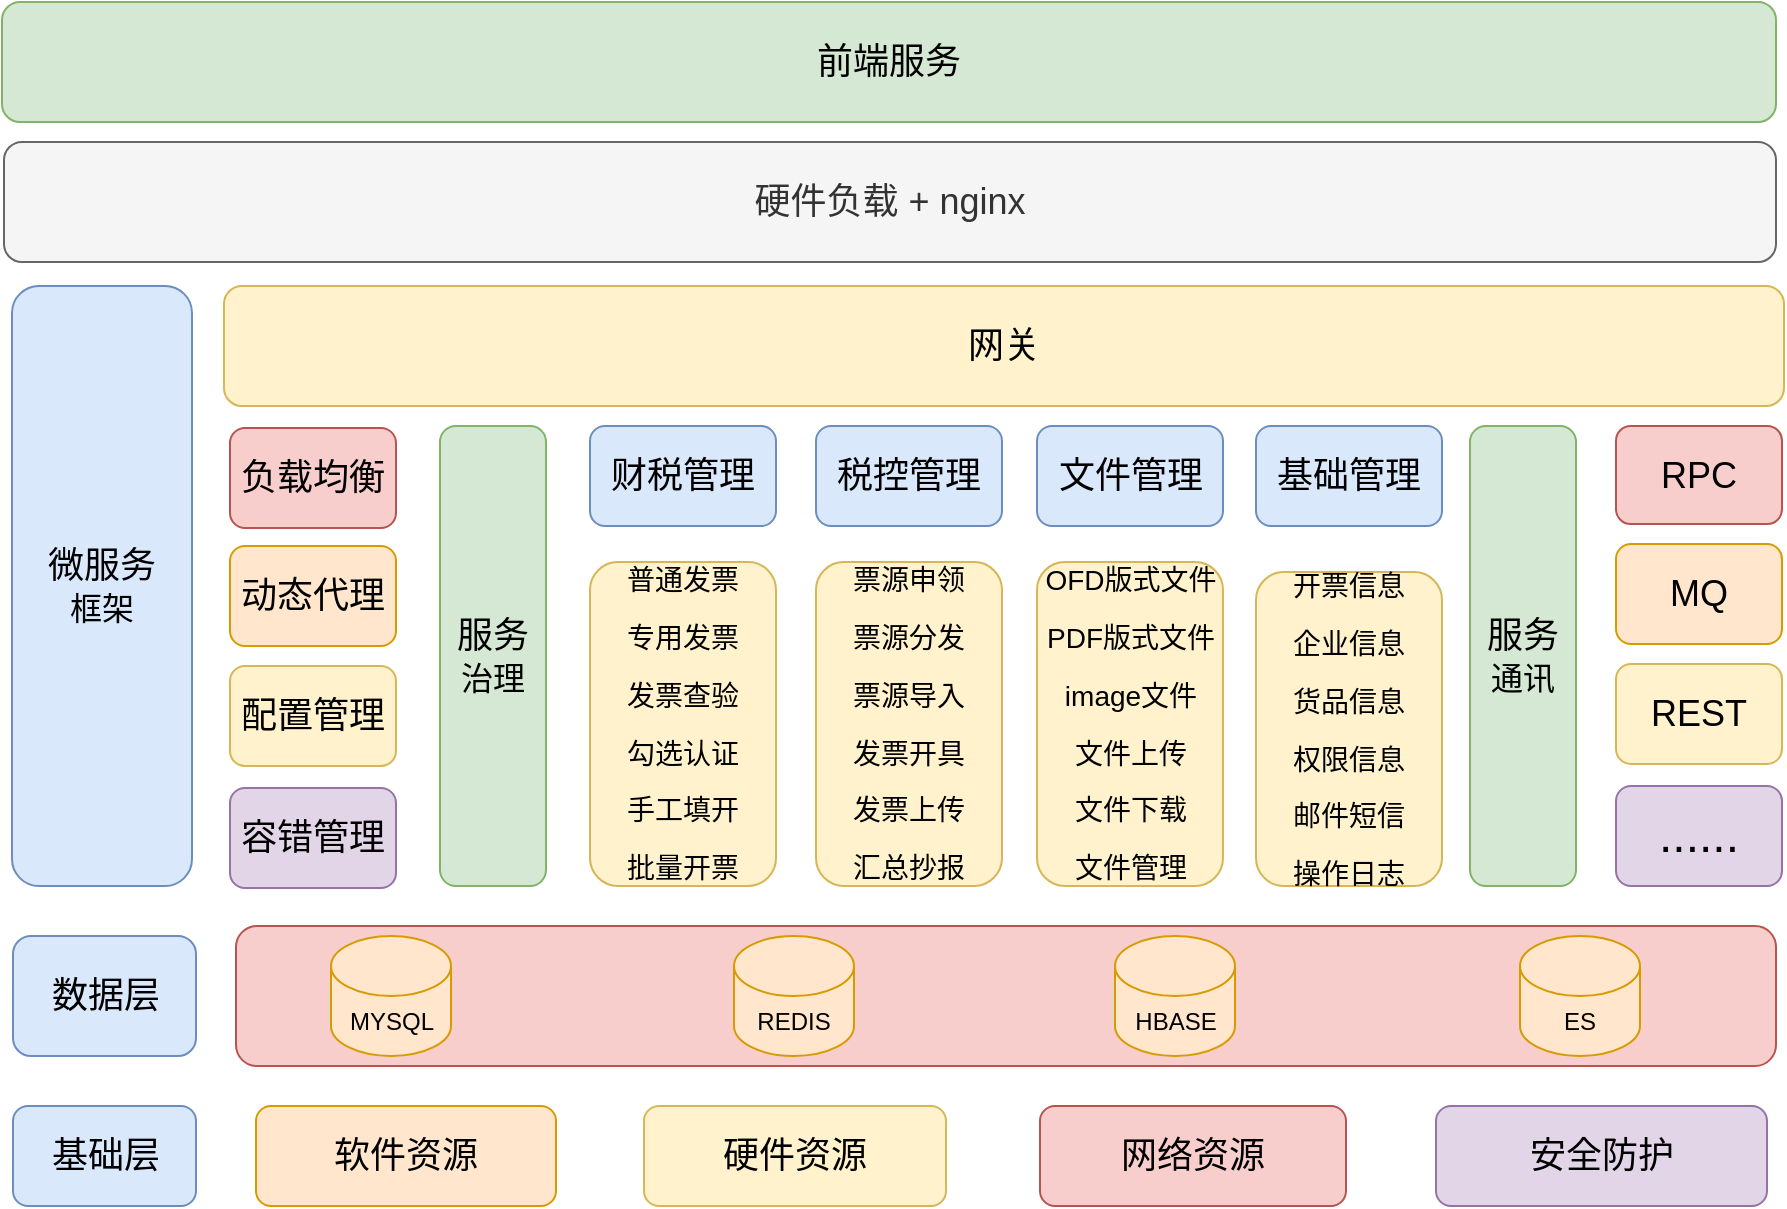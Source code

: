 <mxfile version="14.0.5" type="github">
  <diagram id="C5RBs43oDa-KdzZeNtuy" name="Page-1">
    <mxGraphModel dx="2067" dy="1813" grid="1" gridSize="10" guides="1" tooltips="1" connect="1" arrows="1" fold="1" page="1" pageScale="1" pageWidth="827" pageHeight="1169" math="0" shadow="0">
      <root>
        <mxCell id="WIyWlLk6GJQsqaUBKTNV-0" />
        <mxCell id="WIyWlLk6GJQsqaUBKTNV-1" parent="WIyWlLk6GJQsqaUBKTNV-0" />
        <mxCell id="PK4laHjmgvUQUqiyzo_M-3" value="&lt;font style=&quot;font-size: 18px&quot;&gt;财税管理&lt;/font&gt;" style="rounded=1;whiteSpace=wrap;html=1;fillColor=#dae8fc;strokeColor=#6c8ebf;" vertex="1" parent="WIyWlLk6GJQsqaUBKTNV-1">
          <mxGeometry x="-263" y="130" width="93" height="50" as="geometry" />
        </mxCell>
        <mxCell id="PK4laHjmgvUQUqiyzo_M-4" value="&lt;p&gt;&lt;font style=&quot;font-size: 14px&quot;&gt;普通发票&lt;/font&gt;&lt;/p&gt;&lt;p&gt;&lt;font style=&quot;font-size: 14px&quot;&gt;专用发票&lt;/font&gt;&lt;/p&gt;&lt;p&gt;&lt;font style=&quot;font-size: 14px&quot;&gt;发票查验&lt;/font&gt;&lt;/p&gt;&lt;p&gt;&lt;font style=&quot;font-size: 14px&quot;&gt;勾选认证&lt;/font&gt;&lt;/p&gt;&lt;p&gt;&lt;font style=&quot;font-size: 14px&quot;&gt;手工填开&lt;/font&gt;&lt;/p&gt;&lt;p&gt;&lt;font style=&quot;font-size: 14px&quot;&gt;批量开票&lt;/font&gt;&lt;/p&gt;" style="rounded=1;whiteSpace=wrap;html=1;fillColor=#fff2cc;strokeColor=#d6b656;" vertex="1" parent="WIyWlLk6GJQsqaUBKTNV-1">
          <mxGeometry x="-263" y="198" width="93" height="162" as="geometry" />
        </mxCell>
        <mxCell id="PK4laHjmgvUQUqiyzo_M-9" value="&lt;font style=&quot;font-size: 18px&quot;&gt;税控管理&lt;/font&gt;" style="rounded=1;whiteSpace=wrap;html=1;fillColor=#dae8fc;strokeColor=#6c8ebf;" vertex="1" parent="WIyWlLk6GJQsqaUBKTNV-1">
          <mxGeometry x="-150" y="130" width="93" height="50" as="geometry" />
        </mxCell>
        <mxCell id="PK4laHjmgvUQUqiyzo_M-10" value="&lt;p&gt;&lt;font style=&quot;font-size: 14px&quot;&gt;票源申领&lt;/font&gt;&lt;/p&gt;&lt;p&gt;&lt;font style=&quot;font-size: 14px&quot;&gt;票源分发&lt;/font&gt;&lt;/p&gt;&lt;p&gt;&lt;font style=&quot;font-size: 14px&quot;&gt;票源导入&lt;/font&gt;&lt;/p&gt;&lt;p&gt;&lt;font style=&quot;font-size: 14px&quot;&gt;发票开具&lt;/font&gt;&lt;/p&gt;&lt;p&gt;&lt;font style=&quot;font-size: 14px&quot;&gt;发票上传&lt;/font&gt;&lt;/p&gt;&lt;p&gt;&lt;font style=&quot;font-size: 14px&quot;&gt;汇总抄报&lt;/font&gt;&lt;/p&gt;" style="rounded=1;whiteSpace=wrap;html=1;fillColor=#fff2cc;strokeColor=#d6b656;" vertex="1" parent="WIyWlLk6GJQsqaUBKTNV-1">
          <mxGeometry x="-150" y="198" width="93" height="162" as="geometry" />
        </mxCell>
        <mxCell id="PK4laHjmgvUQUqiyzo_M-12" value="&lt;font style=&quot;font-size: 18px&quot;&gt;基础管理&lt;/font&gt;" style="rounded=1;whiteSpace=wrap;html=1;fillColor=#dae8fc;strokeColor=#6c8ebf;" vertex="1" parent="WIyWlLk6GJQsqaUBKTNV-1">
          <mxGeometry x="70" y="130" width="93" height="50" as="geometry" />
        </mxCell>
        <mxCell id="PK4laHjmgvUQUqiyzo_M-13" value="&lt;p&gt;&lt;font style=&quot;font-size: 14px&quot;&gt;开票信息&lt;/font&gt;&lt;/p&gt;&lt;p&gt;&lt;font style=&quot;font-size: 14px&quot;&gt;企业信息&lt;/font&gt;&lt;/p&gt;&lt;p&gt;&lt;font style=&quot;font-size: 14px&quot;&gt;货品信息&lt;/font&gt;&lt;/p&gt;&lt;p&gt;&lt;font style=&quot;font-size: 14px&quot;&gt;权限信息&lt;/font&gt;&lt;/p&gt;&lt;p&gt;&lt;font style=&quot;font-size: 14px&quot;&gt;邮件短信&lt;/font&gt;&lt;/p&gt;&lt;p&gt;&lt;font style=&quot;font-size: 14px&quot;&gt;操作日志&lt;/font&gt;&lt;/p&gt;" style="rounded=1;whiteSpace=wrap;html=1;fillColor=#fff2cc;strokeColor=#d6b656;" vertex="1" parent="WIyWlLk6GJQsqaUBKTNV-1">
          <mxGeometry x="70" y="203" width="93" height="157" as="geometry" />
        </mxCell>
        <mxCell id="PK4laHjmgvUQUqiyzo_M-14" value="&lt;font style=&quot;font-size: 18px&quot;&gt;文件管理&lt;/font&gt;" style="rounded=1;whiteSpace=wrap;html=1;fillColor=#dae8fc;strokeColor=#6c8ebf;" vertex="1" parent="WIyWlLk6GJQsqaUBKTNV-1">
          <mxGeometry x="-39.5" y="130" width="93" height="50" as="geometry" />
        </mxCell>
        <mxCell id="PK4laHjmgvUQUqiyzo_M-15" value="&lt;p&gt;&lt;font style=&quot;font-size: 14px&quot;&gt;OFD版式文件&lt;/font&gt;&lt;/p&gt;&lt;p&gt;&lt;font style=&quot;font-size: 14px&quot;&gt;PDF版式文件&lt;/font&gt;&lt;/p&gt;&lt;p&gt;&lt;font style=&quot;font-size: 14px&quot;&gt;image文件&lt;/font&gt;&lt;/p&gt;&lt;p&gt;&lt;font style=&quot;font-size: 14px&quot;&gt;文件上传&lt;/font&gt;&lt;/p&gt;&lt;p&gt;&lt;font style=&quot;font-size: 14px&quot;&gt;文件下载&lt;/font&gt;&lt;/p&gt;&lt;p&gt;&lt;font style=&quot;font-size: 14px&quot;&gt;文件管理&lt;/font&gt;&lt;/p&gt;" style="rounded=1;whiteSpace=wrap;html=1;fillColor=#fff2cc;strokeColor=#d6b656;" vertex="1" parent="WIyWlLk6GJQsqaUBKTNV-1">
          <mxGeometry x="-39.5" y="198" width="93" height="162" as="geometry" />
        </mxCell>
        <mxCell id="PK4laHjmgvUQUqiyzo_M-20" value="" style="rounded=1;whiteSpace=wrap;html=1;fillColor=#f8cecc;strokeColor=#b85450;" vertex="1" parent="WIyWlLk6GJQsqaUBKTNV-1">
          <mxGeometry x="-440" y="380" width="770" height="70" as="geometry" />
        </mxCell>
        <mxCell id="PK4laHjmgvUQUqiyzo_M-22" value="MYSQL" style="shape=cylinder3;whiteSpace=wrap;html=1;boundedLbl=1;backgroundOutline=1;size=15;fillColor=#ffe6cc;strokeColor=#d79b00;" vertex="1" parent="WIyWlLk6GJQsqaUBKTNV-1">
          <mxGeometry x="-392.5" y="385" width="60" height="60" as="geometry" />
        </mxCell>
        <mxCell id="PK4laHjmgvUQUqiyzo_M-24" value="REDIS" style="shape=cylinder3;whiteSpace=wrap;html=1;boundedLbl=1;backgroundOutline=1;size=15;fillColor=#ffe6cc;strokeColor=#d79b00;" vertex="1" parent="WIyWlLk6GJQsqaUBKTNV-1">
          <mxGeometry x="-191" y="385" width="60" height="60" as="geometry" />
        </mxCell>
        <mxCell id="PK4laHjmgvUQUqiyzo_M-28" value="ES" style="shape=cylinder3;whiteSpace=wrap;html=1;boundedLbl=1;backgroundOutline=1;size=15;fillColor=#ffe6cc;strokeColor=#d79b00;" vertex="1" parent="WIyWlLk6GJQsqaUBKTNV-1">
          <mxGeometry x="202" y="385" width="60" height="60" as="geometry" />
        </mxCell>
        <mxCell id="PK4laHjmgvUQUqiyzo_M-30" value="HBASE" style="shape=cylinder3;whiteSpace=wrap;html=1;boundedLbl=1;backgroundOutline=1;size=15;fillColor=#ffe6cc;strokeColor=#d79b00;" vertex="1" parent="WIyWlLk6GJQsqaUBKTNV-1">
          <mxGeometry x="-0.5" y="385" width="60" height="60" as="geometry" />
        </mxCell>
        <mxCell id="PK4laHjmgvUQUqiyzo_M-32" value="&lt;font style=&quot;font-size: 18px&quot;&gt;网关&lt;/font&gt;" style="rounded=1;whiteSpace=wrap;html=1;fillColor=#fff2cc;strokeColor=#d6b656;" vertex="1" parent="WIyWlLk6GJQsqaUBKTNV-1">
          <mxGeometry x="-446" y="60" width="780" height="60" as="geometry" />
        </mxCell>
        <mxCell id="PK4laHjmgvUQUqiyzo_M-36" value="&lt;div&gt;&lt;font style=&quot;font-size: 18px&quot;&gt;微服务&lt;/font&gt;&lt;/div&gt;&lt;div&gt;&lt;font size=&quot;3&quot;&gt;框架&lt;br&gt;&lt;/font&gt;&lt;/div&gt;" style="rounded=1;whiteSpace=wrap;html=1;fillColor=#dae8fc;strokeColor=#6c8ebf;" vertex="1" parent="WIyWlLk6GJQsqaUBKTNV-1">
          <mxGeometry x="-552" y="60" width="90" height="300" as="geometry" />
        </mxCell>
        <mxCell id="PK4laHjmgvUQUqiyzo_M-37" value="&lt;font style=&quot;font-size: 18px&quot;&gt;负载均衡&lt;/font&gt;" style="rounded=1;whiteSpace=wrap;html=1;fillColor=#f8cecc;strokeColor=#b85450;" vertex="1" parent="WIyWlLk6GJQsqaUBKTNV-1">
          <mxGeometry x="-443" y="131" width="83" height="50" as="geometry" />
        </mxCell>
        <mxCell id="PK4laHjmgvUQUqiyzo_M-42" value="&lt;div&gt;&lt;font style=&quot;font-size: 18px&quot;&gt;服务&lt;/font&gt;&lt;/div&gt;&lt;div&gt;&lt;font size=&quot;3&quot;&gt;治理&lt;/font&gt;&lt;/div&gt;" style="rounded=1;whiteSpace=wrap;html=1;fillColor=#d5e8d4;strokeColor=#82b366;" vertex="1" parent="WIyWlLk6GJQsqaUBKTNV-1">
          <mxGeometry x="-338" y="130" width="53" height="230" as="geometry" />
        </mxCell>
        <mxCell id="PK4laHjmgvUQUqiyzo_M-43" value="&lt;font style=&quot;font-size: 18px&quot;&gt;动态代理&lt;/font&gt;" style="rounded=1;whiteSpace=wrap;html=1;fillColor=#ffe6cc;strokeColor=#d79b00;" vertex="1" parent="WIyWlLk6GJQsqaUBKTNV-1">
          <mxGeometry x="-443" y="190" width="83" height="50" as="geometry" />
        </mxCell>
        <mxCell id="PK4laHjmgvUQUqiyzo_M-44" value="&lt;font style=&quot;font-size: 18px&quot;&gt;配置管理&lt;/font&gt;" style="rounded=1;whiteSpace=wrap;html=1;fillColor=#fff2cc;strokeColor=#d6b656;" vertex="1" parent="WIyWlLk6GJQsqaUBKTNV-1">
          <mxGeometry x="-443" y="250" width="83" height="50" as="geometry" />
        </mxCell>
        <mxCell id="PK4laHjmgvUQUqiyzo_M-45" value="&lt;font style=&quot;font-size: 18px&quot;&gt;容错管理&lt;/font&gt;" style="rounded=1;whiteSpace=wrap;html=1;fillColor=#e1d5e7;strokeColor=#9673a6;" vertex="1" parent="WIyWlLk6GJQsqaUBKTNV-1">
          <mxGeometry x="-443" y="311" width="83" height="50" as="geometry" />
        </mxCell>
        <mxCell id="PK4laHjmgvUQUqiyzo_M-48" value="&lt;font style=&quot;font-size: 18px&quot;&gt;硬件负载 + nginx&lt;/font&gt;" style="rounded=1;whiteSpace=wrap;html=1;fillColor=#f5f5f5;strokeColor=#666666;fontColor=#333333;" vertex="1" parent="WIyWlLk6GJQsqaUBKTNV-1">
          <mxGeometry x="-556" y="-12" width="886" height="60" as="geometry" />
        </mxCell>
        <mxCell id="PK4laHjmgvUQUqiyzo_M-49" value="&lt;font style=&quot;font-size: 18px&quot;&gt;前端服务&lt;/font&gt;" style="rounded=1;whiteSpace=wrap;html=1;fillColor=#d5e8d4;strokeColor=#82b366;" vertex="1" parent="WIyWlLk6GJQsqaUBKTNV-1">
          <mxGeometry x="-557" y="-82" width="887" height="60" as="geometry" />
        </mxCell>
        <mxCell id="PK4laHjmgvUQUqiyzo_M-50" value="&lt;div&gt;&lt;font style=&quot;font-size: 18px&quot;&gt;服务&lt;/font&gt;&lt;/div&gt;&lt;div&gt;&lt;font size=&quot;3&quot;&gt;通讯&lt;br&gt;&lt;/font&gt;&lt;/div&gt;" style="rounded=1;whiteSpace=wrap;html=1;fillColor=#d5e8d4;strokeColor=#82b366;" vertex="1" parent="WIyWlLk6GJQsqaUBKTNV-1">
          <mxGeometry x="177" y="130" width="53" height="230" as="geometry" />
        </mxCell>
        <mxCell id="PK4laHjmgvUQUqiyzo_M-52" value="&lt;font style=&quot;font-size: 18px&quot;&gt;RPC&lt;/font&gt;" style="rounded=1;whiteSpace=wrap;html=1;fillColor=#f8cecc;strokeColor=#b85450;" vertex="1" parent="WIyWlLk6GJQsqaUBKTNV-1">
          <mxGeometry x="250" y="130" width="83" height="49" as="geometry" />
        </mxCell>
        <mxCell id="PK4laHjmgvUQUqiyzo_M-53" value="&lt;font style=&quot;font-size: 18px&quot;&gt;MQ&lt;/font&gt;" style="rounded=1;whiteSpace=wrap;html=1;fillColor=#ffe6cc;strokeColor=#d79b00;" vertex="1" parent="WIyWlLk6GJQsqaUBKTNV-1">
          <mxGeometry x="250" y="189" width="83" height="50" as="geometry" />
        </mxCell>
        <mxCell id="PK4laHjmgvUQUqiyzo_M-54" value="&lt;font style=&quot;font-size: 18px&quot;&gt;REST&lt;/font&gt;" style="rounded=1;whiteSpace=wrap;html=1;fillColor=#fff2cc;strokeColor=#d6b656;" vertex="1" parent="WIyWlLk6GJQsqaUBKTNV-1">
          <mxGeometry x="250" y="249" width="83" height="50" as="geometry" />
        </mxCell>
        <mxCell id="PK4laHjmgvUQUqiyzo_M-55" value="&lt;font style=&quot;font-size: 24px&quot;&gt;......&lt;/font&gt;" style="rounded=1;whiteSpace=wrap;html=1;fillColor=#e1d5e7;strokeColor=#9673a6;" vertex="1" parent="WIyWlLk6GJQsqaUBKTNV-1">
          <mxGeometry x="250" y="310" width="83" height="50" as="geometry" />
        </mxCell>
        <mxCell id="PK4laHjmgvUQUqiyzo_M-57" value="&lt;font style=&quot;font-size: 18px&quot;&gt;软件资源&lt;/font&gt;" style="rounded=1;whiteSpace=wrap;html=1;fillColor=#ffe6cc;strokeColor=#d79b00;" vertex="1" parent="WIyWlLk6GJQsqaUBKTNV-1">
          <mxGeometry x="-430" y="470" width="150" height="50" as="geometry" />
        </mxCell>
        <mxCell id="PK4laHjmgvUQUqiyzo_M-58" value="&lt;font style=&quot;font-size: 18px&quot;&gt;硬件资源&lt;/font&gt;" style="rounded=1;whiteSpace=wrap;html=1;fillColor=#fff2cc;strokeColor=#d6b656;" vertex="1" parent="WIyWlLk6GJQsqaUBKTNV-1">
          <mxGeometry x="-236" y="470" width="151" height="50" as="geometry" />
        </mxCell>
        <mxCell id="PK4laHjmgvUQUqiyzo_M-59" value="&lt;font style=&quot;font-size: 18px&quot;&gt;网络资源&lt;/font&gt;" style="rounded=1;whiteSpace=wrap;html=1;fillColor=#f8cecc;strokeColor=#b85450;" vertex="1" parent="WIyWlLk6GJQsqaUBKTNV-1">
          <mxGeometry x="-38" y="470" width="153" height="50" as="geometry" />
        </mxCell>
        <mxCell id="PK4laHjmgvUQUqiyzo_M-60" value="&lt;font style=&quot;font-size: 18px&quot;&gt;安全防护&lt;/font&gt;" style="rounded=1;whiteSpace=wrap;html=1;fillColor=#e1d5e7;strokeColor=#9673a6;" vertex="1" parent="WIyWlLk6GJQsqaUBKTNV-1">
          <mxGeometry x="160" y="470" width="165.5" height="50" as="geometry" />
        </mxCell>
        <mxCell id="PK4laHjmgvUQUqiyzo_M-61" value="&lt;font style=&quot;font-size: 18px&quot;&gt;基础层&lt;/font&gt;" style="rounded=1;whiteSpace=wrap;html=1;fillColor=#dae8fc;strokeColor=#6c8ebf;" vertex="1" parent="WIyWlLk6GJQsqaUBKTNV-1">
          <mxGeometry x="-551.5" y="470" width="91.5" height="50" as="geometry" />
        </mxCell>
        <mxCell id="PK4laHjmgvUQUqiyzo_M-62" value="&lt;font style=&quot;font-size: 18px&quot;&gt;数据层&lt;/font&gt;" style="rounded=1;whiteSpace=wrap;html=1;fillColor=#dae8fc;strokeColor=#6c8ebf;" vertex="1" parent="WIyWlLk6GJQsqaUBKTNV-1">
          <mxGeometry x="-551.5" y="385" width="91.5" height="60" as="geometry" />
        </mxCell>
      </root>
    </mxGraphModel>
  </diagram>
</mxfile>
